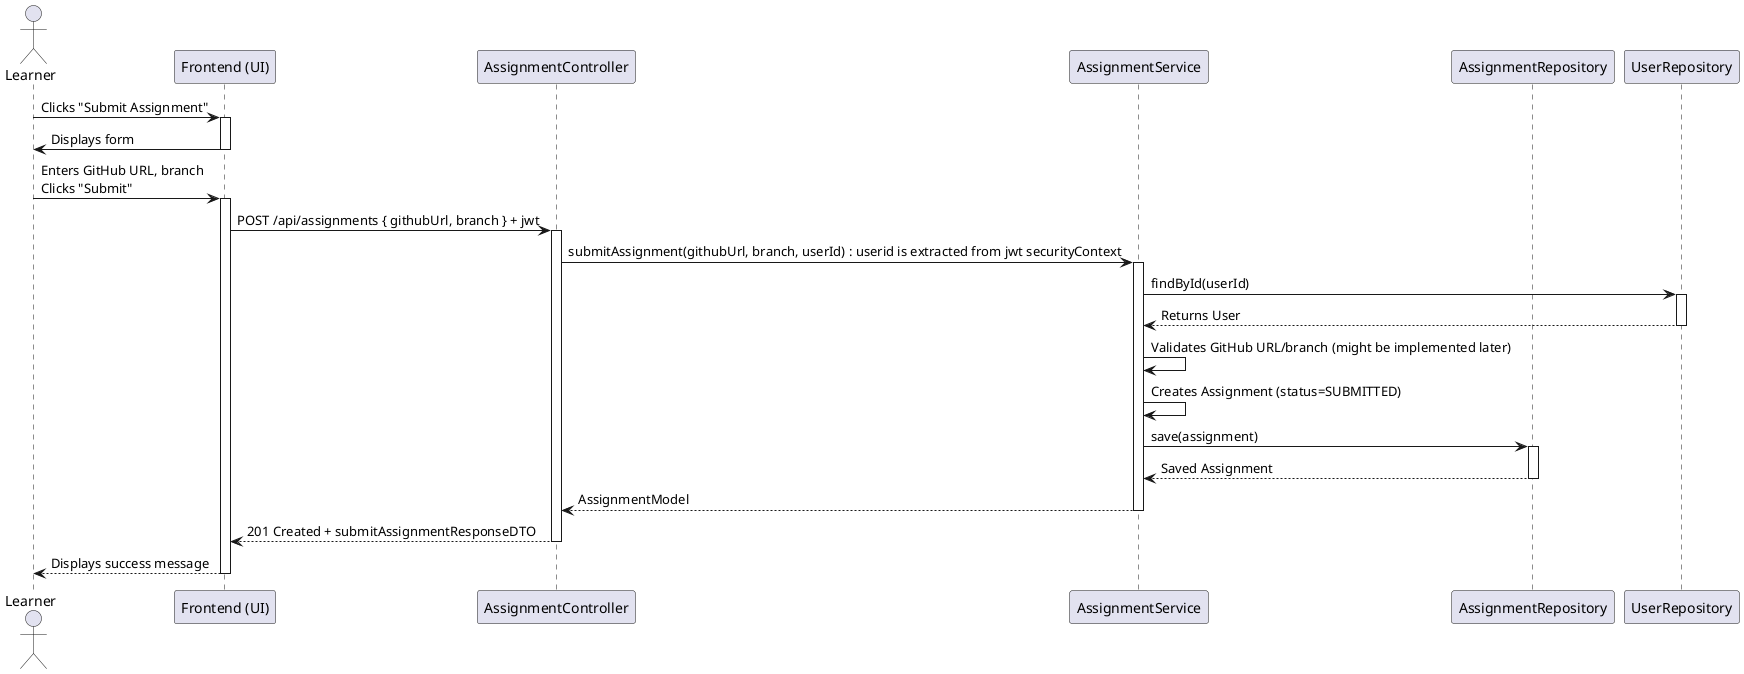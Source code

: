 @startuml
actor Learner
participant "Frontend (UI)" as Frontend
participant "AssignmentController" as Controller
participant "AssignmentService" as Service
participant "AssignmentRepository" as ARepository
participant "UserRepository" as URepository

Learner -> Frontend : Clicks "Submit Assignment"
activate Frontend
Frontend -> Learner : Displays form
deactivate Frontend

Learner -> Frontend : Enters GitHub URL, branch\nClicks "Submit"
activate Frontend
Frontend -> Controller : POST /api/assignments { githubUrl, branch } + jwt
activate Controller
Controller -> Service : submitAssignment(githubUrl, branch, userId) : userid is extracted from jwt securityContext
activate Service

Service -> URepository : findById(userId)
activate URepository
URepository --> Service : Returns User
deactivate URepository

Service -> Service : Validates GitHub URL/branch (might be implemented later)
Service -> Service : Creates Assignment (status=SUBMITTED)

Service -> ARepository : save(assignment)
activate ARepository
ARepository --> Service : Saved Assignment
deactivate ARepository

Service --> Controller : AssignmentModel
deactivate Service
Controller --> Frontend : 201 Created + submitAssignmentResponseDTO
deactivate Controller
Frontend --> Learner : Displays success message
deactivate Frontend
@enduml